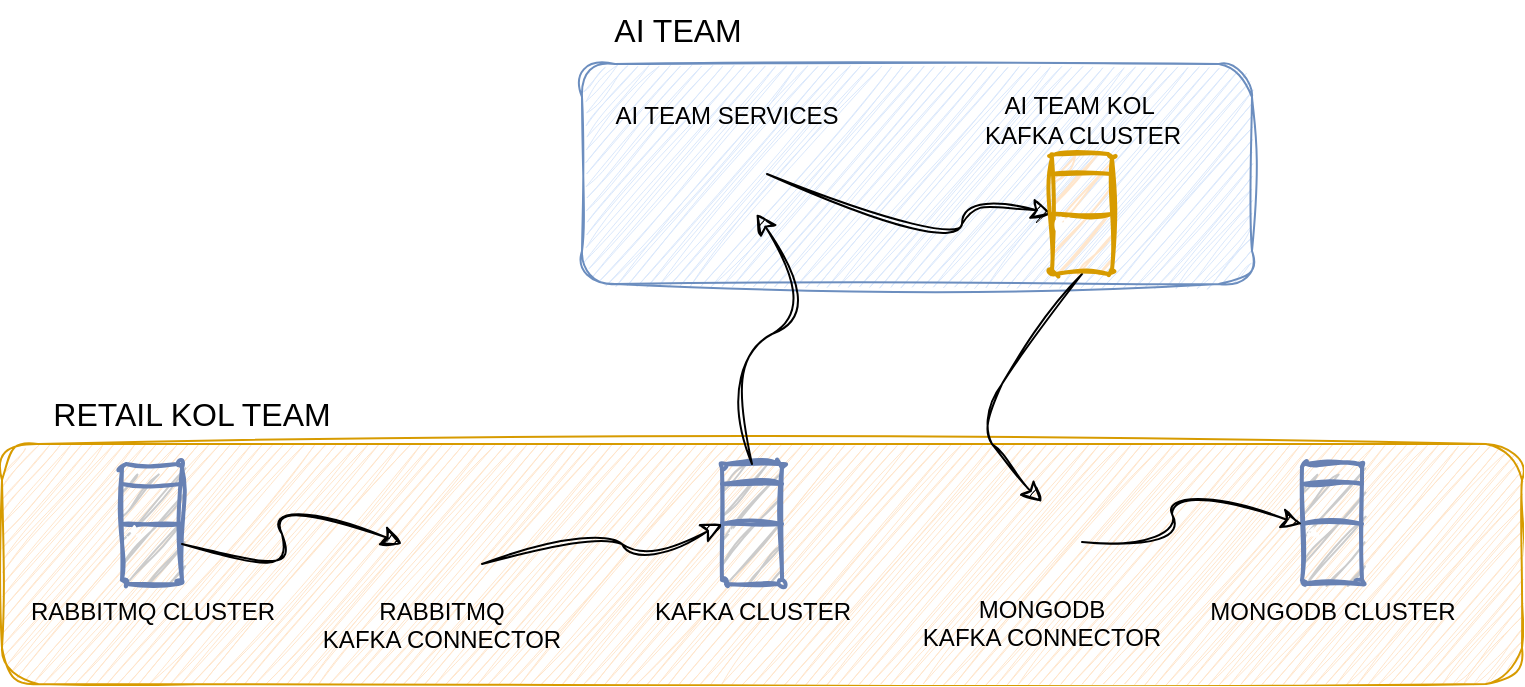 <mxfile version="24.6.3" type="github">
  <diagram name="Page-1" id="-PSTgXRz7ioFzBB_JOEB">
    <mxGraphModel dx="1426" dy="743" grid="0" gridSize="10" guides="1" tooltips="1" connect="1" arrows="1" fold="1" page="1" pageScale="1" pageWidth="850" pageHeight="1100" math="0" shadow="0">
      <root>
        <mxCell id="0" />
        <mxCell id="1" parent="0" />
        <mxCell id="vBcXL-dUxrGTUH1OkSgW-40" value="" style="rounded=1;whiteSpace=wrap;html=1;fillColor=#dae8fc;strokeColor=#6c8ebf;sketch=1;curveFitting=1;jiggle=2;" vertex="1" parent="1">
          <mxGeometry x="317" y="80" width="335" height="110" as="geometry" />
        </mxCell>
        <mxCell id="vBcXL-dUxrGTUH1OkSgW-39" value="" style="rounded=1;whiteSpace=wrap;html=1;fillColor=#ffe6cc;strokeColor=#d79b00;sketch=1;curveFitting=1;jiggle=2;" vertex="1" parent="1">
          <mxGeometry x="27" y="270" width="760" height="120" as="geometry" />
        </mxCell>
        <mxCell id="vBcXL-dUxrGTUH1OkSgW-12" value="" style="group;sketch=1;curveFitting=1;jiggle=2;" vertex="1" connectable="0" parent="1">
          <mxGeometry x="387" y="280" width="55" height="60" as="geometry" />
        </mxCell>
        <mxCell id="vBcXL-dUxrGTUH1OkSgW-11" value="&lt;div&gt;&lt;font color=&quot;#000000&quot;&gt;KAFKA CLUSTER&lt;/font&gt;&lt;/div&gt;" style="fontColor=#0066CC;verticalAlign=top;verticalLabelPosition=bottom;labelPosition=center;align=center;html=1;outlineConnect=0;fillColor=#CCCCCC;strokeColor=#6881B3;gradientColor=none;gradientDirection=north;strokeWidth=2;shape=mxgraph.networks.desktop_pc;sketch=1;curveFitting=1;jiggle=2;" vertex="1" parent="vBcXL-dUxrGTUH1OkSgW-12">
          <mxGeometry width="30" height="60" as="geometry" />
        </mxCell>
        <mxCell id="vBcXL-dUxrGTUH1OkSgW-9" value="" style="shape=image;verticalLabelPosition=bottom;labelBackgroundColor=default;verticalAlign=top;aspect=fixed;imageAspect=0;image=https://upload.wikimedia.org/wikipedia/commons/thumb/0/0a/Apache_kafka-icon.svg/1200px-Apache_kafka-icon.svg.png;sketch=1;curveFitting=1;jiggle=2;" vertex="1" parent="vBcXL-dUxrGTUH1OkSgW-12">
          <mxGeometry x="25" y="30" width="30" height="30" as="geometry" />
        </mxCell>
        <mxCell id="vBcXL-dUxrGTUH1OkSgW-16" value="MONGODB&#xa;KAFKA CONNECTOR" style="shape=image;verticalLabelPosition=bottom;labelBackgroundColor=none;verticalAlign=top;aspect=fixed;imageAspect=0;image=https://cdn-icons-png.freepik.com/512/8596/8596275.png;sketch=1;curveFitting=1;jiggle=2;" vertex="1" parent="1">
          <mxGeometry x="527" y="299" width="40" height="40" as="geometry" />
        </mxCell>
        <mxCell id="vBcXL-dUxrGTUH1OkSgW-17" value="RABBITMQ&#xa;KAFKA CONNECTOR" style="shape=image;verticalLabelPosition=bottom;labelBackgroundColor=none;verticalAlign=top;aspect=fixed;imageAspect=0;image=https://cdn-icons-png.freepik.com/512/8596/8596275.png;sketch=1;curveFitting=1;jiggle=2;" vertex="1" parent="1">
          <mxGeometry x="227" y="300" width="40" height="40" as="geometry" />
        </mxCell>
        <mxCell id="vBcXL-dUxrGTUH1OkSgW-25" value="" style="group;sketch=1;curveFitting=1;jiggle=2;" vertex="1" connectable="0" parent="1">
          <mxGeometry x="677" y="280" width="48.75" height="61" as="geometry" />
        </mxCell>
        <mxCell id="vBcXL-dUxrGTUH1OkSgW-23" value="&lt;div&gt;&lt;font color=&quot;#000000&quot;&gt;MONGODB CLUSTER&lt;/font&gt;&lt;/div&gt;" style="fontColor=#0066CC;verticalAlign=top;verticalLabelPosition=bottom;labelPosition=center;align=center;html=1;outlineConnect=0;fillColor=#CCCCCC;strokeColor=#6881B3;gradientColor=none;gradientDirection=north;strokeWidth=2;shape=mxgraph.networks.desktop_pc;container=0;sketch=1;curveFitting=1;jiggle=2;" vertex="1" parent="vBcXL-dUxrGTUH1OkSgW-25">
          <mxGeometry width="30" height="60" as="geometry" />
        </mxCell>
        <mxCell id="vBcXL-dUxrGTUH1OkSgW-21" value="" style="shape=image;verticalLabelPosition=bottom;labelBackgroundColor=default;verticalAlign=top;aspect=fixed;imageAspect=0;image=https://cdn.worldvectorlogo.com/logos/mongodb-icon-1.svg;clipPath=inset(10.33% 33.33% 4.33% 26.67%);container=0;sketch=1;curveFitting=1;jiggle=2;" vertex="1" parent="vBcXL-dUxrGTUH1OkSgW-25">
          <mxGeometry x="30" y="21" width="18.75" height="40" as="geometry" />
        </mxCell>
        <mxCell id="vBcXL-dUxrGTUH1OkSgW-26" value="" style="group;sketch=1;curveFitting=1;jiggle=2;" vertex="1" connectable="0" parent="1">
          <mxGeometry x="87" y="280" width="48.9" height="60" as="geometry" />
        </mxCell>
        <mxCell id="vBcXL-dUxrGTUH1OkSgW-1" value="" style="shape=image;verticalLabelPosition=bottom;labelBackgroundColor=default;verticalAlign=top;aspect=fixed;imageAspect=0;image=https://static-00.iconduck.com/assets.00/rabbitmq-icon-1936x2048-zlik4nni.png;sketch=1;curveFitting=1;jiggle=2;" vertex="1" parent="vBcXL-dUxrGTUH1OkSgW-26">
          <mxGeometry x="30" y="40" width="18.9" height="20" as="geometry" />
        </mxCell>
        <mxCell id="vBcXL-dUxrGTUH1OkSgW-13" value="&lt;div&gt;&lt;font color=&quot;#000000&quot;&gt;RABBITMQ CLUSTER&lt;/font&gt;&lt;/div&gt;" style="fontColor=#0066CC;verticalAlign=top;verticalLabelPosition=bottom;labelPosition=center;align=center;html=1;outlineConnect=0;fillColor=#CCCCCC;strokeColor=#6881B3;gradientColor=none;gradientDirection=north;strokeWidth=2;shape=mxgraph.networks.desktop_pc;sketch=1;curveFitting=1;jiggle=2;" vertex="1" parent="vBcXL-dUxrGTUH1OkSgW-26">
          <mxGeometry width="30" height="60" as="geometry" />
        </mxCell>
        <mxCell id="vBcXL-dUxrGTUH1OkSgW-27" value="" style="curved=1;endArrow=classic;html=1;rounded=0;fontSize=12;startSize=8;endSize=8;entryX=0;entryY=0.5;entryDx=0;entryDy=0;sketch=1;curveFitting=1;jiggle=2;" edge="1" parent="1" target="vBcXL-dUxrGTUH1OkSgW-17">
          <mxGeometry width="50" height="50" relative="1" as="geometry">
            <mxPoint x="117" y="320" as="sourcePoint" />
            <mxPoint x="247" y="280" as="targetPoint" />
            <Array as="points">
              <mxPoint x="177" y="340" />
              <mxPoint x="157" y="290" />
            </Array>
          </mxGeometry>
        </mxCell>
        <mxCell id="vBcXL-dUxrGTUH1OkSgW-30" value="AI TEAM SERVICES" style="shape=image;verticalLabelPosition=top;labelBackgroundColor=none;verticalAlign=bottom;aspect=fixed;imageAspect=0;image=https://cdn-icons-png.flaticon.com/512/10061/10061838.png;labelPosition=center;align=center;sketch=1;curveFitting=1;jiggle=2;" vertex="1" parent="1">
          <mxGeometry x="369.5" y="115" width="40" height="40" as="geometry" />
        </mxCell>
        <mxCell id="vBcXL-dUxrGTUH1OkSgW-31" value="" style="curved=1;endArrow=classic;html=1;rounded=0;fontSize=12;startSize=8;endSize=8;exitX=1;exitY=0.75;exitDx=0;exitDy=0;entryX=0;entryY=0.5;entryDx=0;entryDy=0;entryPerimeter=0;sketch=1;curveFitting=1;jiggle=2;" edge="1" parent="1" source="vBcXL-dUxrGTUH1OkSgW-17" target="vBcXL-dUxrGTUH1OkSgW-11">
          <mxGeometry width="50" height="50" relative="1" as="geometry">
            <mxPoint x="347" y="340" as="sourcePoint" />
            <mxPoint x="397" y="290" as="targetPoint" />
            <Array as="points">
              <mxPoint x="327" y="310" />
              <mxPoint x="347" y="330" />
            </Array>
          </mxGeometry>
        </mxCell>
        <mxCell id="vBcXL-dUxrGTUH1OkSgW-32" value="" style="curved=1;endArrow=classic;html=1;rounded=0;fontSize=12;startSize=8;endSize=8;exitX=0.5;exitY=0;exitDx=0;exitDy=0;exitPerimeter=0;sketch=1;curveFitting=1;jiggle=2;" edge="1" parent="1" source="vBcXL-dUxrGTUH1OkSgW-11" target="vBcXL-dUxrGTUH1OkSgW-30">
          <mxGeometry width="50" height="50" relative="1" as="geometry">
            <mxPoint x="437" y="250" as="sourcePoint" />
            <mxPoint x="487" y="200" as="targetPoint" />
            <Array as="points">
              <mxPoint x="387" y="230" />
              <mxPoint x="437" y="200" />
            </Array>
          </mxGeometry>
        </mxCell>
        <mxCell id="vBcXL-dUxrGTUH1OkSgW-33" value="" style="curved=1;endArrow=classic;html=1;rounded=0;fontSize=12;startSize=8;endSize=8;exitX=1;exitY=0.5;exitDx=0;exitDy=0;entryX=0;entryY=0.5;entryDx=0;entryDy=0;entryPerimeter=0;sketch=1;curveFitting=1;jiggle=2;" edge="1" parent="1" source="vBcXL-dUxrGTUH1OkSgW-30" target="vBcXL-dUxrGTUH1OkSgW-19">
          <mxGeometry width="50" height="50" relative="1" as="geometry">
            <mxPoint x="512" y="195" as="sourcePoint" />
            <mxPoint x="562" y="145" as="targetPoint" />
            <Array as="points">
              <mxPoint x="502" y="175" />
              <mxPoint x="512" y="145" />
            </Array>
          </mxGeometry>
        </mxCell>
        <mxCell id="vBcXL-dUxrGTUH1OkSgW-34" value="" style="curved=1;endArrow=classic;html=1;rounded=0;fontSize=12;startSize=8;endSize=8;entryX=0.5;entryY=0;entryDx=0;entryDy=0;exitX=0.5;exitY=1;exitDx=0;exitDy=0;exitPerimeter=0;sketch=1;curveFitting=1;jiggle=2;" edge="1" parent="1" source="vBcXL-dUxrGTUH1OkSgW-19" target="vBcXL-dUxrGTUH1OkSgW-16">
          <mxGeometry width="50" height="50" relative="1" as="geometry">
            <mxPoint x="497" y="270" as="sourcePoint" />
            <mxPoint x="547" y="220" as="targetPoint" />
            <Array as="points">
              <mxPoint x="537" y="220" />
              <mxPoint x="517" y="260" />
              <mxPoint x="527" y="280" />
            </Array>
          </mxGeometry>
        </mxCell>
        <mxCell id="vBcXL-dUxrGTUH1OkSgW-35" value="" style="group;sketch=1;curveFitting=1;jiggle=2;" vertex="1" connectable="0" parent="1">
          <mxGeometry x="552" y="125" width="55" height="60" as="geometry" />
        </mxCell>
        <mxCell id="vBcXL-dUxrGTUH1OkSgW-19" value="&lt;font color=&quot;#000000&quot;&gt;AI TEAM KOL&amp;nbsp;&lt;/font&gt;&lt;div&gt;&lt;font color=&quot;#000000&quot;&gt;KAFKA CLUSTER&lt;/font&gt;&lt;/div&gt;" style="verticalAlign=bottom;verticalLabelPosition=top;labelPosition=center;align=center;html=1;outlineConnect=0;fillColor=#ffe6cc;strokeColor=#d79b00;gradientDirection=north;strokeWidth=2;shape=mxgraph.networks.desktop_pc;container=0;sketch=1;curveFitting=1;jiggle=2;" vertex="1" parent="vBcXL-dUxrGTUH1OkSgW-35">
          <mxGeometry width="30" height="60" as="geometry" />
        </mxCell>
        <mxCell id="vBcXL-dUxrGTUH1OkSgW-20" value="" style="shape=image;verticalLabelPosition=bottom;labelBackgroundColor=default;verticalAlign=top;aspect=fixed;imageAspect=0;image=https://upload.wikimedia.org/wikipedia/commons/thumb/0/0a/Apache_kafka-icon.svg/1200px-Apache_kafka-icon.svg.png;container=0;sketch=1;curveFitting=1;jiggle=2;" vertex="1" parent="vBcXL-dUxrGTUH1OkSgW-35">
          <mxGeometry x="25" y="30" width="30" height="30" as="geometry" />
        </mxCell>
        <mxCell id="vBcXL-dUxrGTUH1OkSgW-38" value="" style="curved=1;endArrow=classic;html=1;rounded=0;fontSize=12;startSize=8;endSize=8;exitX=1;exitY=0.5;exitDx=0;exitDy=0;entryX=0;entryY=0.5;entryDx=0;entryDy=0;entryPerimeter=0;sketch=1;curveFitting=1;jiggle=2;" edge="1" parent="1" source="vBcXL-dUxrGTUH1OkSgW-16" target="vBcXL-dUxrGTUH1OkSgW-23">
          <mxGeometry width="50" height="50" relative="1" as="geometry">
            <mxPoint x="597" y="320" as="sourcePoint" />
            <mxPoint x="647" y="270" as="targetPoint" />
            <Array as="points">
              <mxPoint x="617" y="320" />
              <mxPoint x="607" y="290" />
            </Array>
          </mxGeometry>
        </mxCell>
        <mxCell id="vBcXL-dUxrGTUH1OkSgW-43" value="AI TEAM" style="text;html=1;align=center;verticalAlign=middle;whiteSpace=wrap;rounded=0;fontSize=16;sketch=1;curveFitting=1;jiggle=2;" vertex="1" parent="1">
          <mxGeometry x="319.5" y="48" width="90" height="30" as="geometry" />
        </mxCell>
        <mxCell id="vBcXL-dUxrGTUH1OkSgW-44" value="RETAIL KOL TEAM" style="text;html=1;align=center;verticalAlign=middle;whiteSpace=wrap;rounded=0;fontSize=16;sketch=1;curveFitting=1;jiggle=2;" vertex="1" parent="1">
          <mxGeometry x="27" y="240" width="190" height="30" as="geometry" />
        </mxCell>
      </root>
    </mxGraphModel>
  </diagram>
</mxfile>
